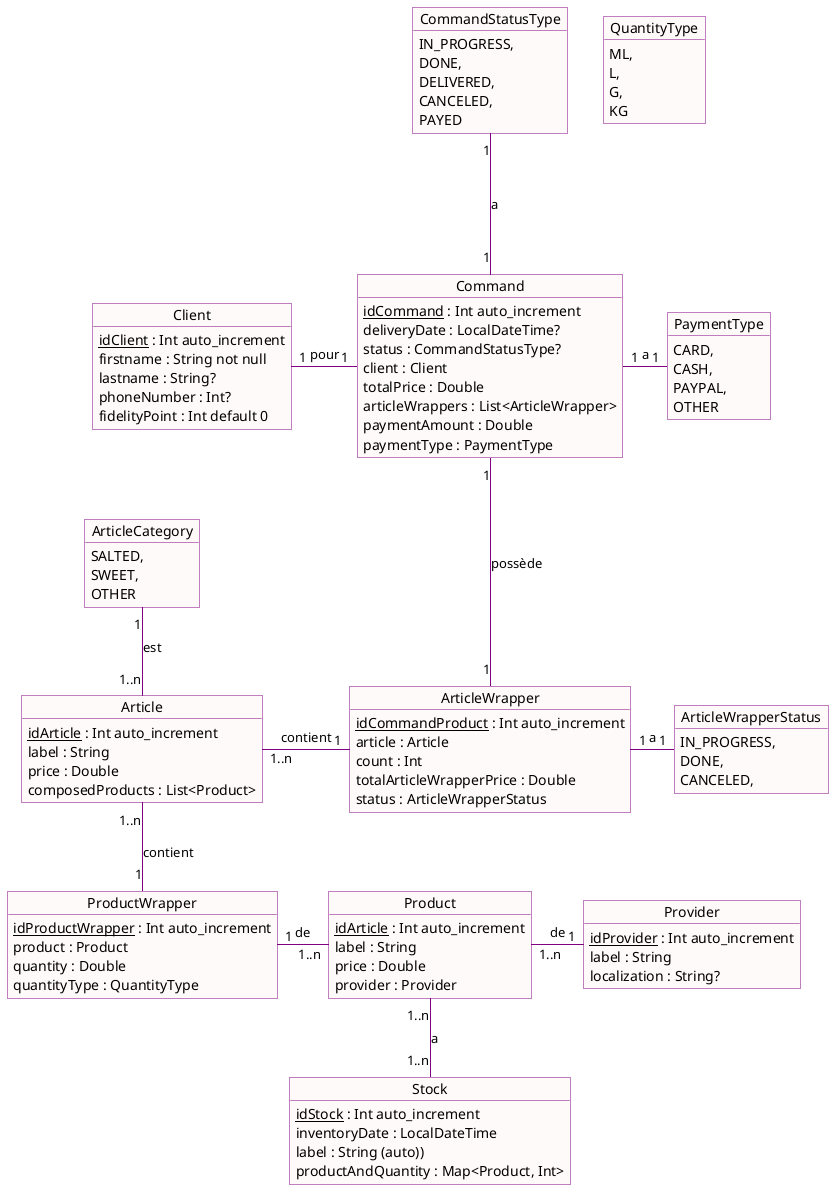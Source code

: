 @startuml

skinparam object {
    BackgroundColor Snow
    BorderColor Purple
    ArrowColor Purple
}

object PaymentType{
    CARD,
    CASH,
    PAYPAL,
    OTHER
}

object Command{
    <u>idCommand</u> : Int auto_increment
    deliveryDate : LocalDateTime?
    status : CommandStatusType?
    client : Client
    totalPrice : Double
    articleWrappers : List<ArticleWrapper>
    paymentAmount : Double
    paymentType : PaymentType
}

object ArticleWrapper {
    <u>idCommandProduct</u> : Int auto_increment
    article : Article
    count : Int
    totalArticleWrapperPrice : Double
    status : ArticleWrapperStatus
}

object Client{
    <u>idClient</u> : Int auto_increment
    firstname : String not null
    lastname : String?
    phoneNumber : Int?
    fidelityPoint : Int default 0
}

object ArticleWrapperStatus{
    IN_PROGRESS,
    DONE,
    CANCELED,
}

object CommandStatusType{
    IN_PROGRESS,
    DONE,
    DELIVERED,
    CANCELED,
    PAYED
}

object Article{
    <u>idArticle</u> : Int auto_increment
    label : String
    price : Double
    composedProducts : List<Product>
}

object ArticleCategory {
    SALTED,
    SWEET,
    OTHER
}

object ProductWrapper{
    <u>idProductWrapper</u> : Int auto_increment
    product : Product
    quantity : Double
    quantityType : QuantityType
}

object QuantityType {
    ML,
    L,
    G,
    KG
}

object Product{
    <u>idArticle</u> : Int auto_increment
    label : String
    price : Double
    provider : Provider
}

object Provider{
    <u>idProvider</u> : Int auto_increment
    label : String
    localization : String?
}

object Stock{
    <u>idStock</u> : Int auto_increment
    inventoryDate : LocalDateTime
    label : String (auto))
    productAndQuantity : Map<Product, Int>
}

Command "1" -right- "1" PaymentType : a
Command "1" --left- "1" Client : pour
Command "1" --down- "1" ArticleWrapper : possède
Command "1" --up- "1" CommandStatusType : a
ArticleWrapper "1" --right- "1" ArticleWrapperStatus : a
Article "1..n" -up- "1" ArticleCategory : est
Article "1..n" -right- "1" ArticleWrapper : contient
Article "1..n" -down- "1" ProductWrapper : contient
Product "1..n" -right- "1" Provider : de
ProductWrapper "1" -right- "1..n" Product : de
Product "1..n" -down- "1..n" Stock : a

@enduml

